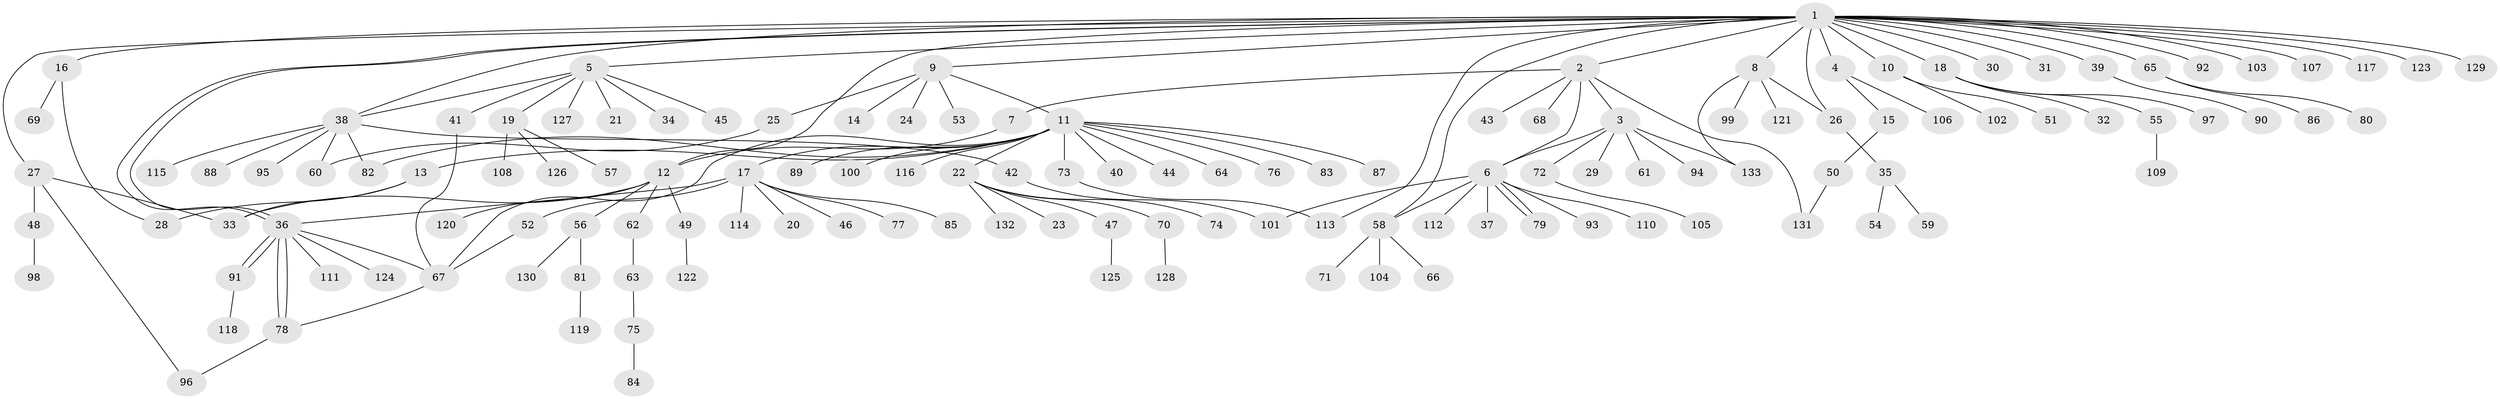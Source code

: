 // Generated by graph-tools (version 1.1) at 2025/01/03/09/25 03:01:50]
// undirected, 133 vertices, 156 edges
graph export_dot {
graph [start="1"]
  node [color=gray90,style=filled];
  1;
  2;
  3;
  4;
  5;
  6;
  7;
  8;
  9;
  10;
  11;
  12;
  13;
  14;
  15;
  16;
  17;
  18;
  19;
  20;
  21;
  22;
  23;
  24;
  25;
  26;
  27;
  28;
  29;
  30;
  31;
  32;
  33;
  34;
  35;
  36;
  37;
  38;
  39;
  40;
  41;
  42;
  43;
  44;
  45;
  46;
  47;
  48;
  49;
  50;
  51;
  52;
  53;
  54;
  55;
  56;
  57;
  58;
  59;
  60;
  61;
  62;
  63;
  64;
  65;
  66;
  67;
  68;
  69;
  70;
  71;
  72;
  73;
  74;
  75;
  76;
  77;
  78;
  79;
  80;
  81;
  82;
  83;
  84;
  85;
  86;
  87;
  88;
  89;
  90;
  91;
  92;
  93;
  94;
  95;
  96;
  97;
  98;
  99;
  100;
  101;
  102;
  103;
  104;
  105;
  106;
  107;
  108;
  109;
  110;
  111;
  112;
  113;
  114;
  115;
  116;
  117;
  118;
  119;
  120;
  121;
  122;
  123;
  124;
  125;
  126;
  127;
  128;
  129;
  130;
  131;
  132;
  133;
  1 -- 2;
  1 -- 4;
  1 -- 5;
  1 -- 8;
  1 -- 9;
  1 -- 10;
  1 -- 12;
  1 -- 16;
  1 -- 18;
  1 -- 26;
  1 -- 27;
  1 -- 30;
  1 -- 31;
  1 -- 36;
  1 -- 36;
  1 -- 38;
  1 -- 39;
  1 -- 58;
  1 -- 65;
  1 -- 92;
  1 -- 103;
  1 -- 107;
  1 -- 113;
  1 -- 117;
  1 -- 123;
  1 -- 129;
  2 -- 3;
  2 -- 6;
  2 -- 7;
  2 -- 43;
  2 -- 68;
  2 -- 131;
  3 -- 6;
  3 -- 29;
  3 -- 61;
  3 -- 72;
  3 -- 94;
  3 -- 133;
  4 -- 15;
  4 -- 106;
  5 -- 19;
  5 -- 21;
  5 -- 34;
  5 -- 38;
  5 -- 41;
  5 -- 45;
  5 -- 127;
  6 -- 37;
  6 -- 58;
  6 -- 79;
  6 -- 79;
  6 -- 93;
  6 -- 101;
  6 -- 110;
  6 -- 112;
  7 -- 12;
  8 -- 26;
  8 -- 99;
  8 -- 121;
  8 -- 133;
  9 -- 11;
  9 -- 14;
  9 -- 24;
  9 -- 25;
  9 -- 53;
  10 -- 51;
  10 -- 102;
  11 -- 13;
  11 -- 17;
  11 -- 22;
  11 -- 40;
  11 -- 44;
  11 -- 64;
  11 -- 67;
  11 -- 73;
  11 -- 76;
  11 -- 82;
  11 -- 83;
  11 -- 87;
  11 -- 89;
  11 -- 100;
  11 -- 116;
  12 -- 33;
  12 -- 49;
  12 -- 56;
  12 -- 62;
  12 -- 120;
  13 -- 28;
  13 -- 33;
  15 -- 50;
  16 -- 28;
  16 -- 69;
  17 -- 20;
  17 -- 36;
  17 -- 46;
  17 -- 52;
  17 -- 77;
  17 -- 85;
  17 -- 114;
  18 -- 32;
  18 -- 55;
  18 -- 97;
  19 -- 57;
  19 -- 108;
  19 -- 126;
  22 -- 23;
  22 -- 47;
  22 -- 70;
  22 -- 74;
  22 -- 132;
  25 -- 60;
  26 -- 35;
  27 -- 33;
  27 -- 48;
  27 -- 96;
  35 -- 54;
  35 -- 59;
  36 -- 67;
  36 -- 78;
  36 -- 78;
  36 -- 91;
  36 -- 91;
  36 -- 111;
  36 -- 124;
  38 -- 42;
  38 -- 60;
  38 -- 82;
  38 -- 88;
  38 -- 95;
  38 -- 115;
  39 -- 90;
  41 -- 67;
  42 -- 101;
  47 -- 125;
  48 -- 98;
  49 -- 122;
  50 -- 131;
  52 -- 67;
  55 -- 109;
  56 -- 81;
  56 -- 130;
  58 -- 66;
  58 -- 71;
  58 -- 104;
  62 -- 63;
  63 -- 75;
  65 -- 80;
  65 -- 86;
  67 -- 78;
  70 -- 128;
  72 -- 105;
  73 -- 113;
  75 -- 84;
  78 -- 96;
  81 -- 119;
  91 -- 118;
}
